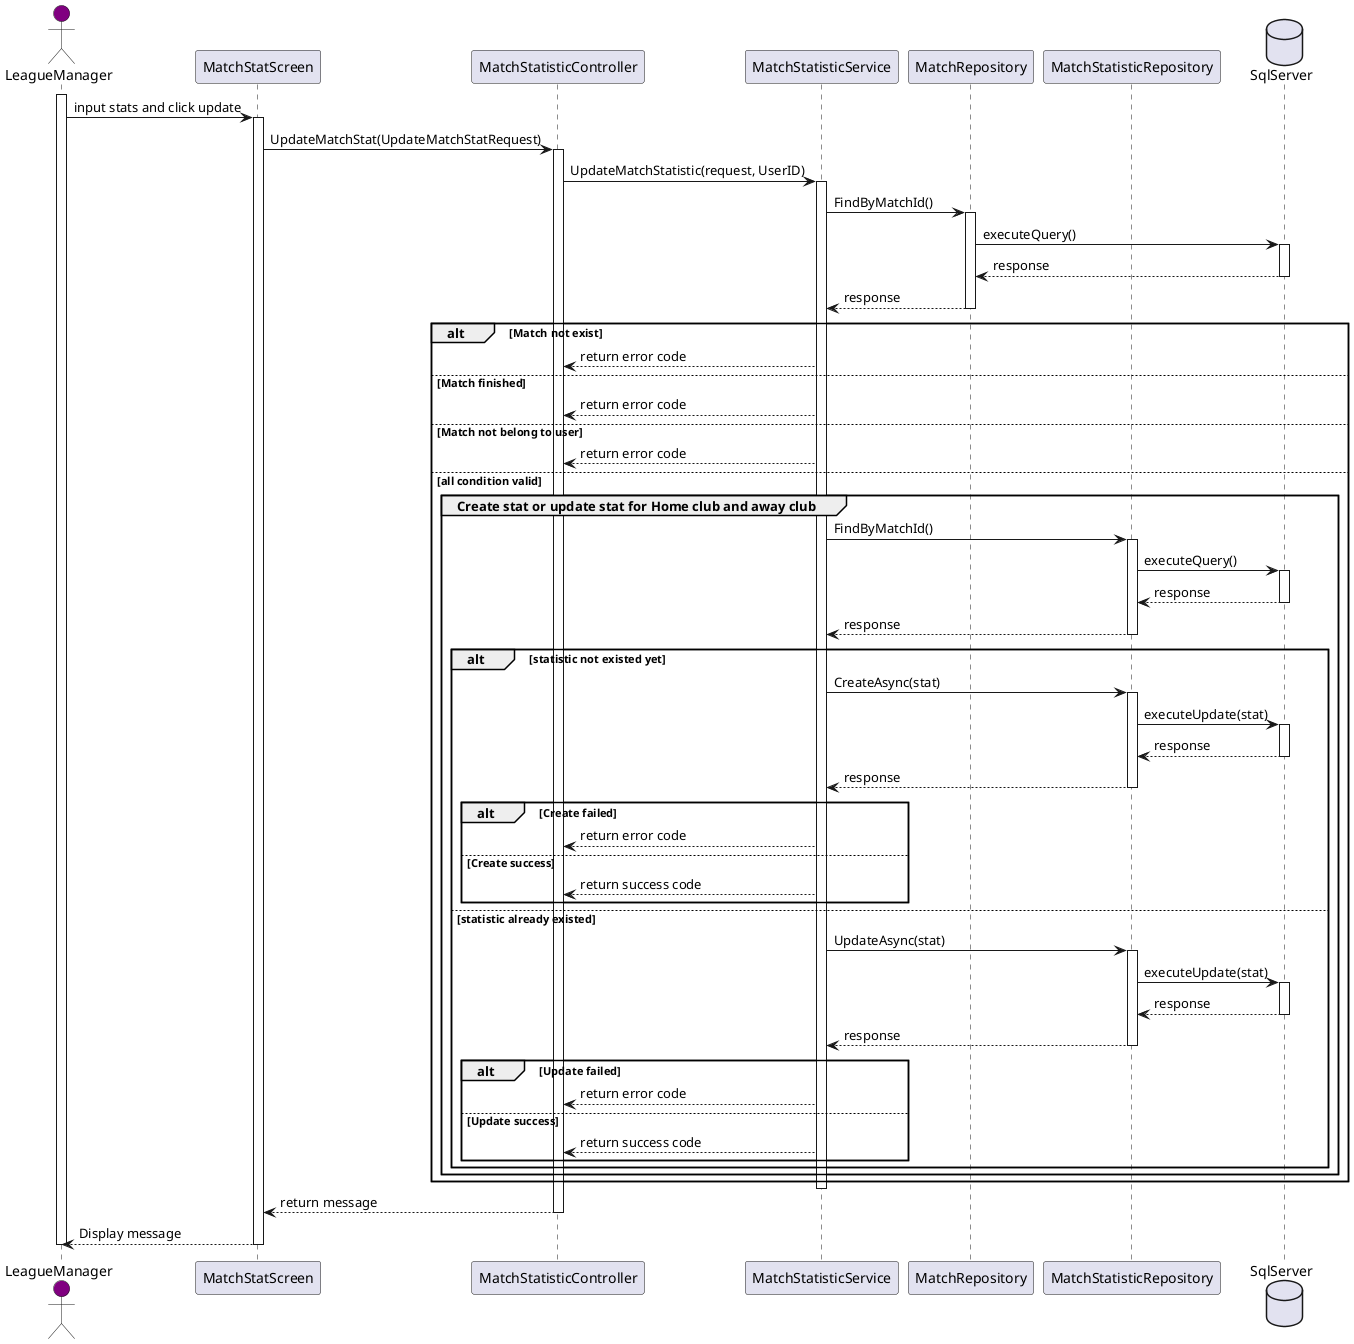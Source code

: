 @startuml Update Match Statistic
actor LeagueManager #Purple
participant MatchStatScreen
participant MatchStatisticController
participant MatchStatisticService
participant MatchRepository
participant MatchStatisticRepository
database SqlServer

activate LeagueManager
    LeagueManager -> MatchStatScreen: input stats and click update
    activate MatchStatScreen
        MatchStatScreen -> MatchStatisticController: UpdateMatchStat(UpdateMatchStatRequest)
        activate MatchStatisticController
            MatchStatisticController -> MatchStatisticService: UpdateMatchStatistic(request, UserID)
            activate MatchStatisticService
                MatchStatisticService -> MatchRepository: FindByMatchId()
                activate MatchRepository
                    MatchRepository -> SqlServer: executeQuery()
                    activate SqlServer
                        SqlServer --> MatchRepository: response
                    deactivate SqlServer
                    MatchRepository --> MatchStatisticService: response
                deactivate MatchRepository
                alt Match not exist 
                    MatchStatisticService --> MatchStatisticController: return error code
                else Match finished
                    MatchStatisticService --> MatchStatisticController: return error code
                else Match not belong to user 
                    MatchStatisticService --> MatchStatisticController: return error code
                else all condition valid
                    group Create stat or update stat for Home club and away club
                        MatchStatisticService -> MatchStatisticRepository: FindByMatchId()
                        activate MatchStatisticRepository
                            MatchStatisticRepository -> SqlServer: executeQuery()
                            activate SqlServer
                                SqlServer --> MatchStatisticRepository: response
                            deactivate SqlServer
                            MatchStatisticRepository --> MatchStatisticService: response
                        deactivate MatchStatisticRepository
                        alt statistic not existed yet
                            MatchStatisticService -> MatchStatisticRepository: CreateAsync(stat)
                            activate MatchStatisticRepository
                                MatchStatisticRepository -> SqlServer: executeUpdate(stat)
                                activate SqlServer
                                    SqlServer --> MatchStatisticRepository: response
                                deactivate SqlServer
                                MatchStatisticRepository --> MatchStatisticService: response
                            deactivate MatchStatisticRepository
                            alt Create failed 
                                MatchStatisticService --> MatchStatisticController: return error code
                            else Create success 
                                MatchStatisticService --> MatchStatisticController: return success code
                            end 
                        else statistic already existed
                            MatchStatisticService -> MatchStatisticRepository: UpdateAsync(stat)
                            activate MatchStatisticRepository
                                MatchStatisticRepository -> SqlServer: executeUpdate(stat)
                                activate SqlServer
                                    SqlServer --> MatchStatisticRepository: response
                                deactivate SqlServer
                                MatchStatisticRepository --> MatchStatisticService: response
                            deactivate MatchStatisticRepository
                            alt Update failed 
                                MatchStatisticService --> MatchStatisticController: return error code
                            else Update success 
                                MatchStatisticService --> MatchStatisticController: return success code
                            end 
                        end
                    end 
                end 
            deactivate MatchStatisticService
            MatchStatisticController --> MatchStatScreen: return message
        deactivate MatchStatisticController
        MatchStatScreen --> LeagueManager: Display message
    deactivate MatchStatScreen
deactivate LeagueManager
@enduml